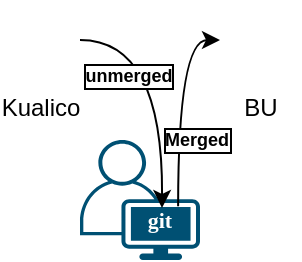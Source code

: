 <mxfile version="12.8.8" type="device"><diagram id="dab2D9vfhEds71mt0pqb" name="Page-1"><mxGraphModel dx="1422" dy="713" grid="1" gridSize="10" guides="1" tooltips="1" connect="1" arrows="1" fold="1" page="1" pageScale="1" pageWidth="160" pageHeight="140" math="0" shadow="0"><root><mxCell id="0"/><mxCell id="1" parent="0"/><mxCell id="Ho_34WnAbd8msMABlTx9-13" value="" style="group" vertex="1" connectable="0" parent="1"><mxGeometry width="150" height="130" as="geometry"/></mxCell><mxCell id="Ho_34WnAbd8msMABlTx9-2" value="" style="group" vertex="1" connectable="0" parent="Ho_34WnAbd8msMABlTx9-13"><mxGeometry width="150" height="130" as="geometry"/></mxCell><mxCell id="Ho_34WnAbd8msMABlTx9-3" value="" style="group" vertex="1" connectable="0" parent="Ho_34WnAbd8msMABlTx9-2"><mxGeometry width="150" height="130" as="geometry"/></mxCell><mxCell id="Ho_34WnAbd8msMABlTx9-4" value="Kualico" style="shape=image;html=1;verticalAlign=top;verticalLabelPosition=bottom;labelBackgroundColor=#ffffff;imageAspect=0;aspect=fixed;image=https://cdn2.iconfinder.com/data/icons/font-awesome/1792/git-square-128.png" vertex="1" parent="Ho_34WnAbd8msMABlTx9-3"><mxGeometry width="40" height="40" as="geometry"/></mxCell><mxCell id="Ho_34WnAbd8msMABlTx9-5" value="BU" style="shape=image;html=1;verticalAlign=top;verticalLabelPosition=bottom;labelBackgroundColor=#ffffff;imageAspect=0;aspect=fixed;image=https://cdn2.iconfinder.com/data/icons/font-awesome/1792/git-square-128.png" vertex="1" parent="Ho_34WnAbd8msMABlTx9-3"><mxGeometry x="110" width="40" height="40" as="geometry"/></mxCell><mxCell id="Ho_34WnAbd8msMABlTx9-6" value="" style="group" vertex="1" connectable="0" parent="Ho_34WnAbd8msMABlTx9-3"><mxGeometry x="40" y="70" width="60" height="60" as="geometry"/></mxCell><mxCell id="Ho_34WnAbd8msMABlTx9-7" value="" style="points=[[0.35,0,0],[0.98,0.51,0],[1,0.71,0],[0.67,1,0],[0,0.795,0],[0,0.65,0]];verticalLabelPosition=bottom;html=1;verticalAlign=top;aspect=fixed;align=center;pointerEvents=1;shape=mxgraph.cisco19.user;fillColor=#005073;strokeColor=none;" vertex="1" parent="Ho_34WnAbd8msMABlTx9-6"><mxGeometry width="60" height="60" as="geometry"/></mxCell><mxCell id="Ho_34WnAbd8msMABlTx9-8" value="&lt;font face=&quot;Georgia&quot;&gt;&lt;b&gt;git&lt;/b&gt;&lt;/font&gt;" style="text;html=1;align=center;verticalAlign=middle;whiteSpace=wrap;rounded=0;shadow=0;fontFamily=Helvetica;fontSize=11;fontColor=#FFFFFF;" vertex="1" parent="Ho_34WnAbd8msMABlTx9-6"><mxGeometry x="25" y="33" width="30" height="14" as="geometry"/></mxCell><mxCell id="Ho_34WnAbd8msMABlTx9-9" style="edgeStyle=orthogonalEdgeStyle;orthogonalLoop=1;jettySize=auto;html=1;entryX=0.5;entryY=0;entryDx=0;entryDy=0;fontFamily=Verdana;curved=1;" edge="1" parent="Ho_34WnAbd8msMABlTx9-3" source="Ho_34WnAbd8msMABlTx9-4"><mxGeometry relative="1" as="geometry"><mxPoint x="81.0" y="104" as="targetPoint"/></mxGeometry></mxCell><mxCell id="Ho_34WnAbd8msMABlTx9-10" value="&lt;font style=&quot;font-size: 9px;&quot;&gt;&lt;span style=&quot;font-size: 9px;&quot;&gt;unmerged&lt;/span&gt;&lt;/font&gt;" style="text;html=1;align=center;verticalAlign=middle;resizable=0;points=[];labelBackgroundColor=#ffffff;fontFamily=Helvetica;labelBorderColor=#000000;fontSize=9;fontStyle=1;spacingTop=0;spacing=2" vertex="1" connectable="0" parent="Ho_34WnAbd8msMABlTx9-9"><mxGeometry x="-0.4" y="-25" relative="1" as="geometry"><mxPoint x="-13.5" y="-7" as="offset"/></mxGeometry></mxCell><mxCell id="Ho_34WnAbd8msMABlTx9-11" style="edgeStyle=orthogonalEdgeStyle;curved=1;orthogonalLoop=1;jettySize=auto;html=1;exitX=0.802;exitY=0.005;exitDx=0;exitDy=0;entryX=0;entryY=0.5;entryDx=0;entryDy=0;fontFamily=Verdana;exitPerimeter=0;" edge="1" parent="Ho_34WnAbd8msMABlTx9-3" source="Ho_34WnAbd8msMABlTx9-8" target="Ho_34WnAbd8msMABlTx9-5"><mxGeometry relative="1" as="geometry"><mxPoint x="89.0" y="104" as="sourcePoint"/></mxGeometry></mxCell><mxCell id="Ho_34WnAbd8msMABlTx9-12" value="&lt;b&gt;Merged&lt;/b&gt;" style="text;html=1;align=center;verticalAlign=middle;resizable=0;points=[];labelBackgroundColor=#ffffff;fontSize=9;fontFamily=Helvetica;labelBorderColor=#000000;" vertex="1" connectable="0" parent="Ho_34WnAbd8msMABlTx9-11"><mxGeometry x="-0.174" y="-6" relative="1" as="geometry"><mxPoint x="3" y="9.5" as="offset"/></mxGeometry></mxCell></root></mxGraphModel></diagram></mxfile>